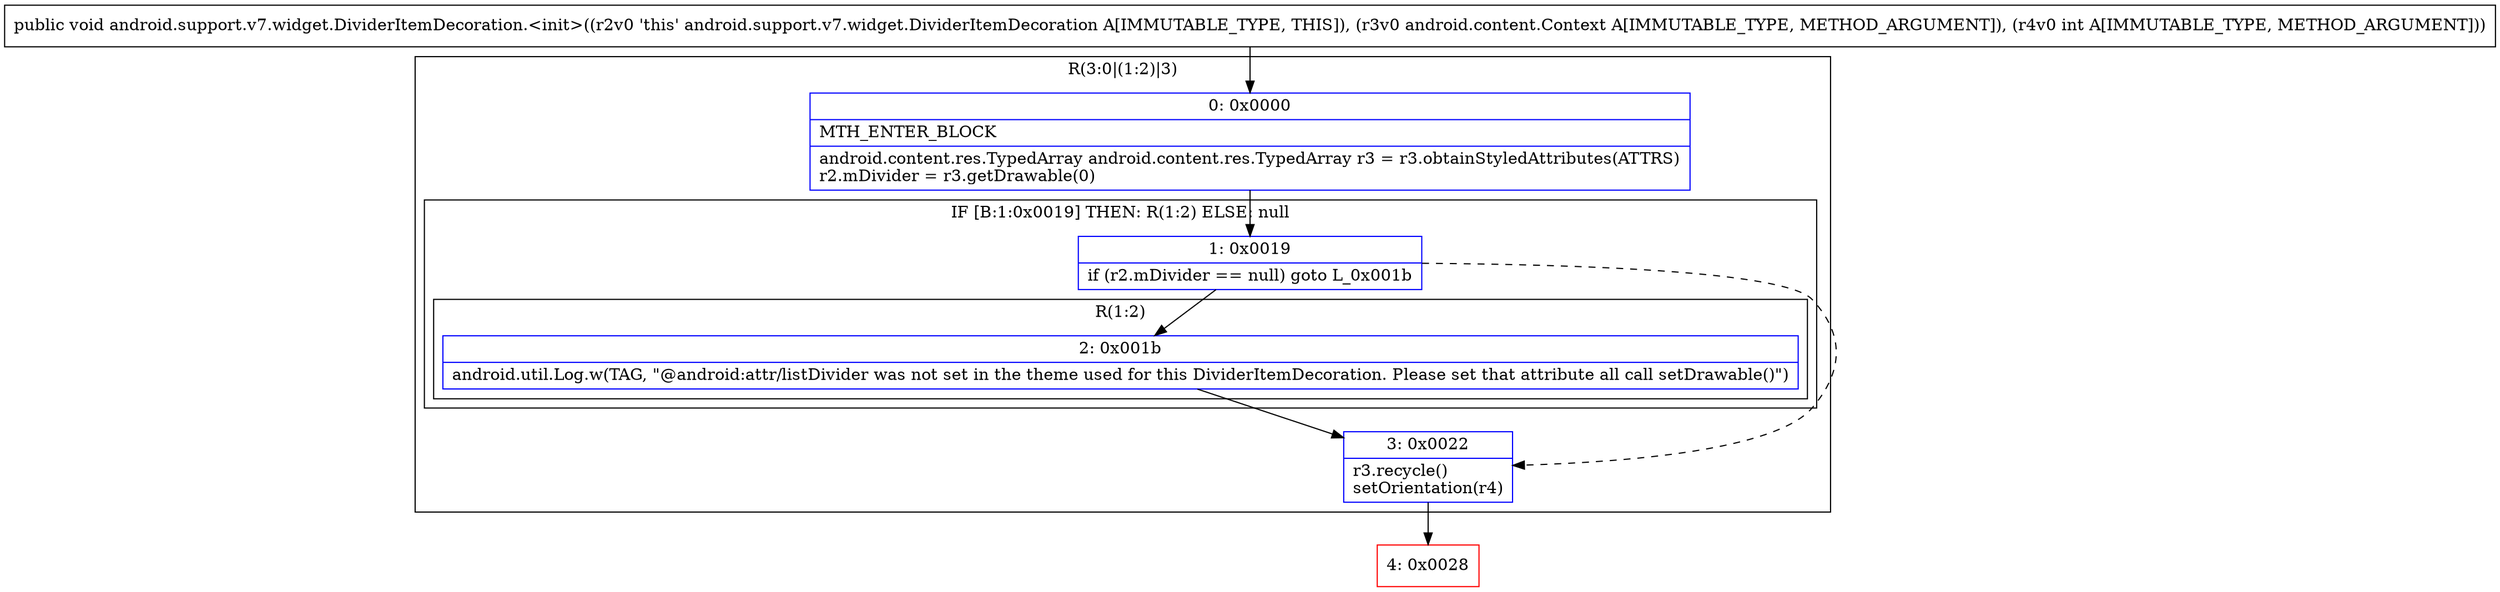 digraph "CFG forandroid.support.v7.widget.DividerItemDecoration.\<init\>(Landroid\/content\/Context;I)V" {
subgraph cluster_Region_796457456 {
label = "R(3:0|(1:2)|3)";
node [shape=record,color=blue];
Node_0 [shape=record,label="{0\:\ 0x0000|MTH_ENTER_BLOCK\l|android.content.res.TypedArray android.content.res.TypedArray r3 = r3.obtainStyledAttributes(ATTRS)\lr2.mDivider = r3.getDrawable(0)\l}"];
subgraph cluster_IfRegion_1877054897 {
label = "IF [B:1:0x0019] THEN: R(1:2) ELSE: null";
node [shape=record,color=blue];
Node_1 [shape=record,label="{1\:\ 0x0019|if (r2.mDivider == null) goto L_0x001b\l}"];
subgraph cluster_Region_566919950 {
label = "R(1:2)";
node [shape=record,color=blue];
Node_2 [shape=record,label="{2\:\ 0x001b|android.util.Log.w(TAG, \"@android:attr\/listDivider was not set in the theme used for this DividerItemDecoration. Please set that attribute all call setDrawable()\")\l}"];
}
}
Node_3 [shape=record,label="{3\:\ 0x0022|r3.recycle()\lsetOrientation(r4)\l}"];
}
Node_4 [shape=record,color=red,label="{4\:\ 0x0028}"];
MethodNode[shape=record,label="{public void android.support.v7.widget.DividerItemDecoration.\<init\>((r2v0 'this' android.support.v7.widget.DividerItemDecoration A[IMMUTABLE_TYPE, THIS]), (r3v0 android.content.Context A[IMMUTABLE_TYPE, METHOD_ARGUMENT]), (r4v0 int A[IMMUTABLE_TYPE, METHOD_ARGUMENT])) }"];
MethodNode -> Node_0;
Node_0 -> Node_1;
Node_1 -> Node_2;
Node_1 -> Node_3[style=dashed];
Node_2 -> Node_3;
Node_3 -> Node_4;
}

